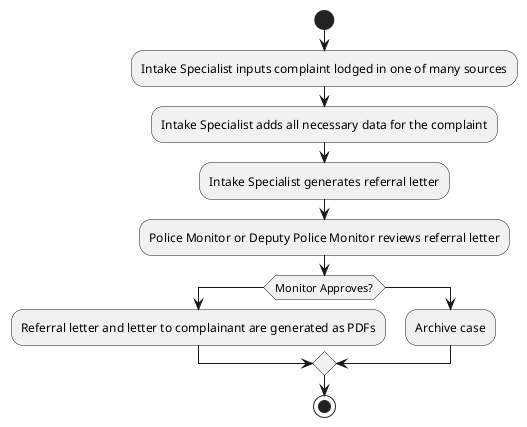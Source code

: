 @startuml
start
:Intake Specialist inputs complaint lodged in one of many sources;
:Intake Specialist adds all necessary data for the complaint;
:Intake Specialist generates referral letter;
:Police Monitor or Deputy Police Monitor reviews referral letter;
if (Monitor Approves?) then 
    :Referral letter and letter to complainant are generated as PDFs;
else
    :Archive case;
endif
stop
@enduml